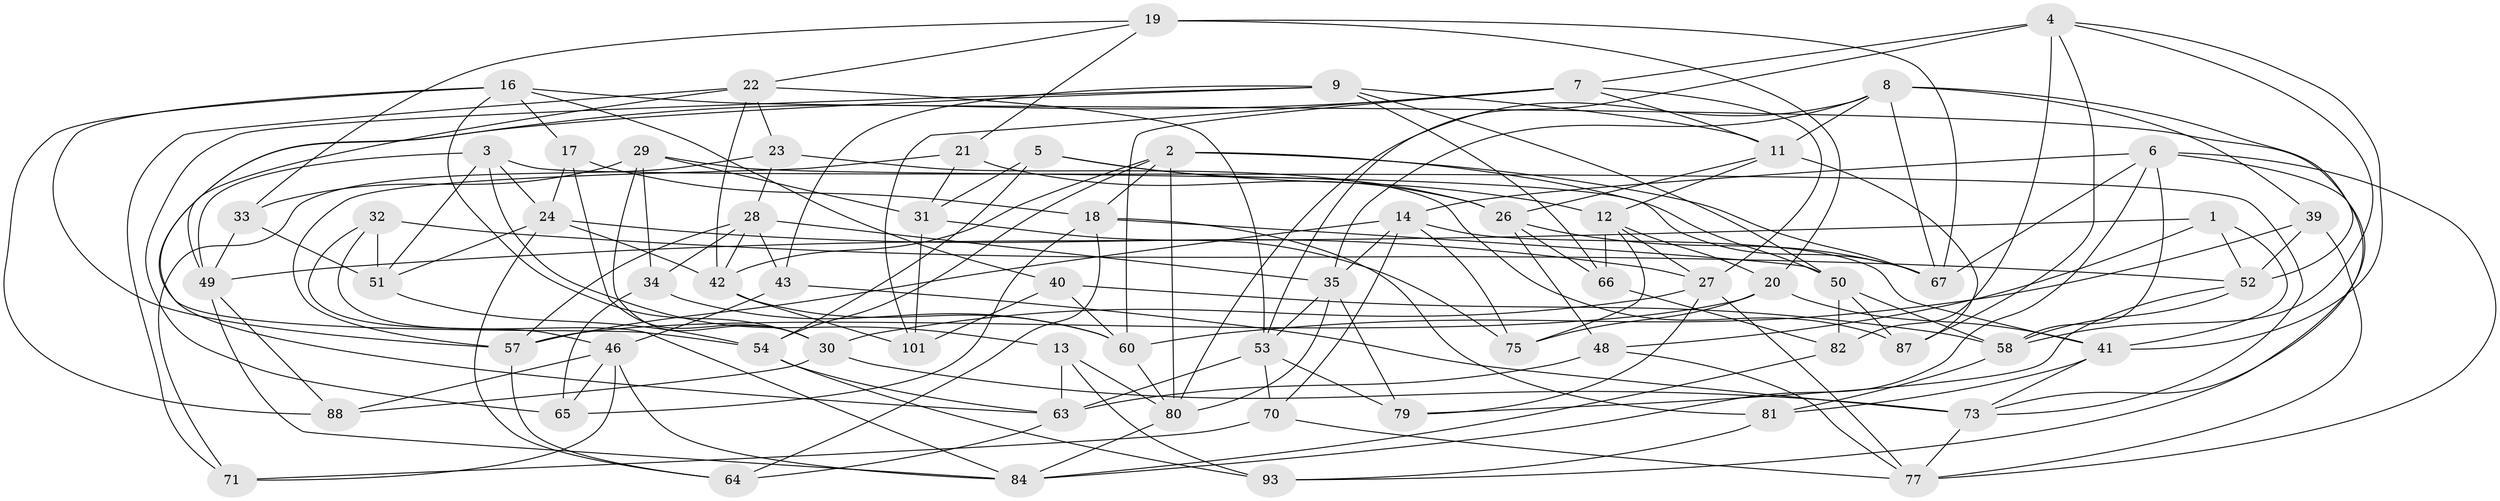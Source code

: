 // Generated by graph-tools (version 1.1) at 2025/24/03/03/25 07:24:29]
// undirected, 67 vertices, 172 edges
graph export_dot {
graph [start="1"]
  node [color=gray90,style=filled];
  1;
  2 [super="+104"];
  3 [super="+76"];
  4 [super="+56"];
  5;
  6 [super="+36"];
  7 [super="+95"];
  8 [super="+10"];
  9 [super="+91"];
  11 [super="+85"];
  12 [super="+61"];
  13;
  14 [super="+15"];
  16 [super="+25"];
  17;
  18 [super="+45"];
  19 [super="+44"];
  20 [super="+90"];
  21;
  22 [super="+74"];
  23;
  24 [super="+62"];
  26 [super="+86"];
  27 [super="+37"];
  28 [super="+92"];
  29 [super="+68"];
  30 [super="+72"];
  31 [super="+83"];
  32;
  33;
  34;
  35 [super="+38"];
  39;
  40;
  41 [super="+47"];
  42 [super="+69"];
  43;
  46 [super="+100"];
  48;
  49 [super="+99"];
  50 [super="+89"];
  51 [super="+107"];
  52 [super="+97"];
  53 [super="+55"];
  54 [super="+59"];
  57 [super="+78"];
  58 [super="+108"];
  60 [super="+103"];
  63 [super="+94"];
  64;
  65;
  66;
  67 [super="+106"];
  70;
  71;
  73 [super="+102"];
  75;
  77 [super="+98"];
  79;
  80 [super="+96"];
  81;
  82;
  84 [super="+105"];
  87;
  88;
  93;
  101;
  1 -- 48;
  1 -- 52;
  1 -- 41;
  1 -- 49;
  2 -- 54;
  2 -- 42;
  2 -- 50;
  2 -- 80;
  2 -- 67;
  2 -- 18;
  3 -- 13;
  3 -- 51 [weight=2];
  3 -- 24;
  3 -- 73;
  3 -- 49;
  4 -- 58;
  4 -- 82;
  4 -- 87;
  4 -- 41;
  4 -- 7;
  4 -- 53;
  5 -- 26;
  5 -- 54;
  5 -- 12;
  5 -- 31;
  6 -- 84;
  6 -- 77;
  6 -- 58;
  6 -- 67;
  6 -- 93;
  6 -- 14;
  7 -- 27;
  7 -- 63;
  7 -- 101;
  7 -- 60;
  7 -- 11;
  8 -- 11;
  8 -- 80;
  8 -- 52;
  8 -- 67;
  8 -- 35;
  8 -- 39;
  9 -- 66;
  9 -- 43;
  9 -- 65;
  9 -- 50;
  9 -- 54;
  9 -- 11;
  11 -- 87;
  11 -- 26;
  11 -- 12;
  12 -- 66;
  12 -- 75;
  12 -- 27;
  12 -- 20;
  13 -- 63;
  13 -- 93;
  13 -- 80;
  14 -- 75;
  14 -- 70;
  14 -- 57;
  14 -- 41;
  14 -- 35;
  16 -- 88;
  16 -- 30;
  16 -- 17;
  16 -- 40;
  16 -- 57;
  16 -- 73;
  17 -- 30;
  17 -- 18;
  17 -- 24;
  18 -- 81;
  18 -- 64;
  18 -- 65;
  18 -- 50;
  19 -- 33;
  19 -- 22;
  19 -- 67;
  19 -- 20 [weight=2];
  19 -- 21;
  20 -- 57;
  20 -- 41;
  20 -- 75;
  21 -- 31;
  21 -- 57;
  21 -- 26;
  22 -- 42;
  22 -- 49;
  22 -- 71;
  22 -- 23;
  22 -- 53;
  23 -- 71;
  23 -- 87;
  23 -- 28;
  24 -- 64;
  24 -- 27;
  24 -- 42;
  24 -- 51;
  26 -- 66;
  26 -- 67;
  26 -- 48;
  27 -- 79;
  27 -- 77;
  27 -- 30;
  28 -- 35;
  28 -- 42;
  28 -- 34;
  28 -- 57;
  28 -- 43;
  29 -- 34;
  29 -- 33;
  29 -- 67;
  29 -- 31 [weight=2];
  29 -- 30;
  30 -- 73;
  30 -- 88;
  31 -- 101;
  31 -- 75;
  32 -- 84;
  32 -- 52;
  32 -- 51;
  32 -- 46;
  33 -- 49;
  33 -- 51;
  34 -- 65;
  34 -- 60;
  35 -- 80;
  35 -- 53;
  35 -- 79;
  39 -- 52;
  39 -- 60;
  39 -- 77;
  40 -- 101;
  40 -- 60;
  40 -- 58;
  41 -- 81;
  41 -- 73;
  42 -- 101;
  42 -- 60;
  43 -- 46;
  43 -- 73;
  46 -- 88;
  46 -- 65;
  46 -- 84;
  46 -- 71;
  48 -- 63;
  48 -- 77;
  49 -- 84;
  49 -- 88;
  50 -- 82;
  50 -- 58;
  50 -- 87;
  51 -- 54;
  52 -- 58;
  52 -- 79;
  53 -- 70;
  53 -- 63;
  53 -- 79;
  54 -- 93;
  54 -- 63;
  57 -- 64;
  58 -- 81;
  60 -- 80;
  63 -- 64;
  66 -- 82;
  70 -- 71;
  70 -- 77;
  73 -- 77;
  80 -- 84;
  81 -- 93;
  82 -- 84;
}
